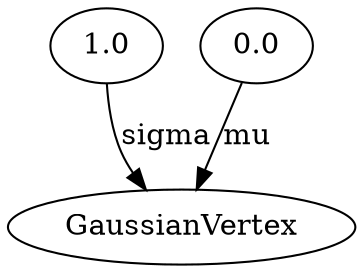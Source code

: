 digraph BayesianNetwork {
<101> -> <102> [label=sigma]
<100> -> <102> [label=mu]
102[label="GaussianVertex"]
101[label="1.0"]
100[label="0.0"]
}